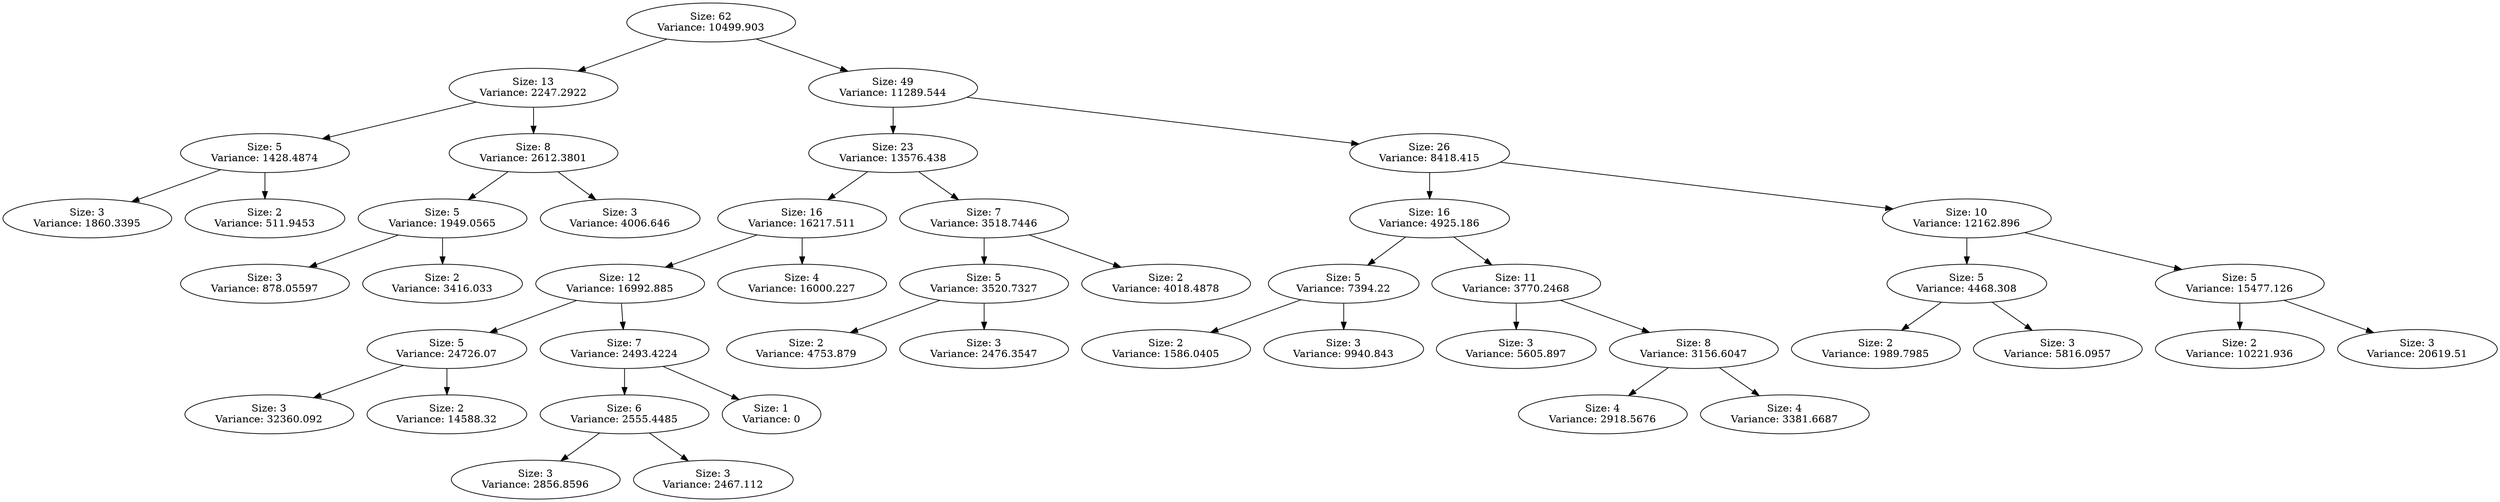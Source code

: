 DIGRAPH G {
"Size: 62\nVariance: 10499.903" -> "Size: 13\nVariance: 2247.2922" L=0;
"Size: 62\nVariance: 10499.903" -> "Size: 49\nVariance: 11289.544" L=0;
"Size: 13\nVariance: 2247.2922" -> "Size: 5\nVariance: 1428.4874" L=1;
"Size: 13\nVariance: 2247.2922" -> "Size: 8\nVariance: 2612.3801" L=1;
"Size: 5\nVariance: 1428.4874" -> "Size: 3\nVariance: 1860.3395" L=2;
"Size: 5\nVariance: 1428.4874" -> "Size: 2\nVariance: 511.9453" L=2;
"Size: 8\nVariance: 2612.3801" -> "Size: 5\nVariance: 1949.0565" L=2;
"Size: 8\nVariance: 2612.3801" -> "Size: 3\nVariance: 4006.646" L=2;
"Size: 5\nVariance: 1949.0565" -> "Size: 3\nVariance: 878.05597" L=3;
"Size: 5\nVariance: 1949.0565" -> "Size: 2\nVariance: 3416.033" L=3;
"Size: 49\nVariance: 11289.544" -> "Size: 23\nVariance: 13576.438" L=1;
"Size: 49\nVariance: 11289.544" -> "Size: 26\nVariance: 8418.415" L=1;
"Size: 23\nVariance: 13576.438" -> "Size: 16\nVariance: 16217.511" L=2;
"Size: 23\nVariance: 13576.438" -> "Size: 7\nVariance: 3518.7446" L=2;
"Size: 16\nVariance: 16217.511" -> "Size: 12\nVariance: 16992.885" L=3;
"Size: 16\nVariance: 16217.511" -> "Size: 4\nVariance: 16000.227" L=3;
"Size: 12\nVariance: 16992.885" -> "Size: 5\nVariance: 24726.07" L=4;
"Size: 12\nVariance: 16992.885" -> "Size: 7\nVariance: 2493.4224" L=4;
"Size: 5\nVariance: 24726.07" -> "Size: 3\nVariance: 32360.092" L=5;
"Size: 5\nVariance: 24726.07" -> "Size: 2\nVariance: 14588.32" L=5;
"Size: 7\nVariance: 2493.4224" -> "Size: 6\nVariance: 2555.4485" L=5;
"Size: 7\nVariance: 2493.4224" -> "Size: 1\nVariance: 0" L=5;
"Size: 6\nVariance: 2555.4485" -> "Size: 3\nVariance: 2856.8596" L=6;
"Size: 6\nVariance: 2555.4485" -> "Size: 3\nVariance: 2467.112" L=6;
"Size: 7\nVariance: 3518.7446" -> "Size: 5\nVariance: 3520.7327" L=3;
"Size: 7\nVariance: 3518.7446" -> "Size: 2\nVariance: 4018.4878" L=3;
"Size: 5\nVariance: 3520.7327" -> "Size: 2\nVariance: 4753.879" L=4;
"Size: 5\nVariance: 3520.7327" -> "Size: 3\nVariance: 2476.3547" L=4;
"Size: 26\nVariance: 8418.415" -> "Size: 16\nVariance: 4925.186" L=2;
"Size: 26\nVariance: 8418.415" -> "Size: 10\nVariance: 12162.896" L=2;
"Size: 16\nVariance: 4925.186" -> "Size: 5\nVariance: 7394.22" L=3;
"Size: 16\nVariance: 4925.186" -> "Size: 11\nVariance: 3770.2468" L=3;
"Size: 5\nVariance: 7394.22" -> "Size: 2\nVariance: 1586.0405" L=4;
"Size: 5\nVariance: 7394.22" -> "Size: 3\nVariance: 9940.843" L=4;
"Size: 11\nVariance: 3770.2468" -> "Size: 3\nVariance: 5605.897" L=4;
"Size: 11\nVariance: 3770.2468" -> "Size: 8\nVariance: 3156.6047" L=4;
"Size: 8\nVariance: 3156.6047" -> "Size: 4\nVariance: 2918.5676" L=5;
"Size: 8\nVariance: 3156.6047" -> "Size: 4\nVariance: 3381.6687" L=5;
"Size: 10\nVariance: 12162.896" -> "Size: 5\nVariance: 4468.308" L=3;
"Size: 10\nVariance: 12162.896" -> "Size: 5\nVariance: 15477.126" L=3;
"Size: 5\nVariance: 4468.308" -> "Size: 2\nVariance: 1989.7985" L=4;
"Size: 5\nVariance: 4468.308" -> "Size: 3\nVariance: 5816.0957" L=4;
"Size: 5\nVariance: 15477.126" -> "Size: 2\nVariance: 10221.936" L=4;
"Size: 5\nVariance: 15477.126" -> "Size: 3\nVariance: 20619.51" L=4;
}
